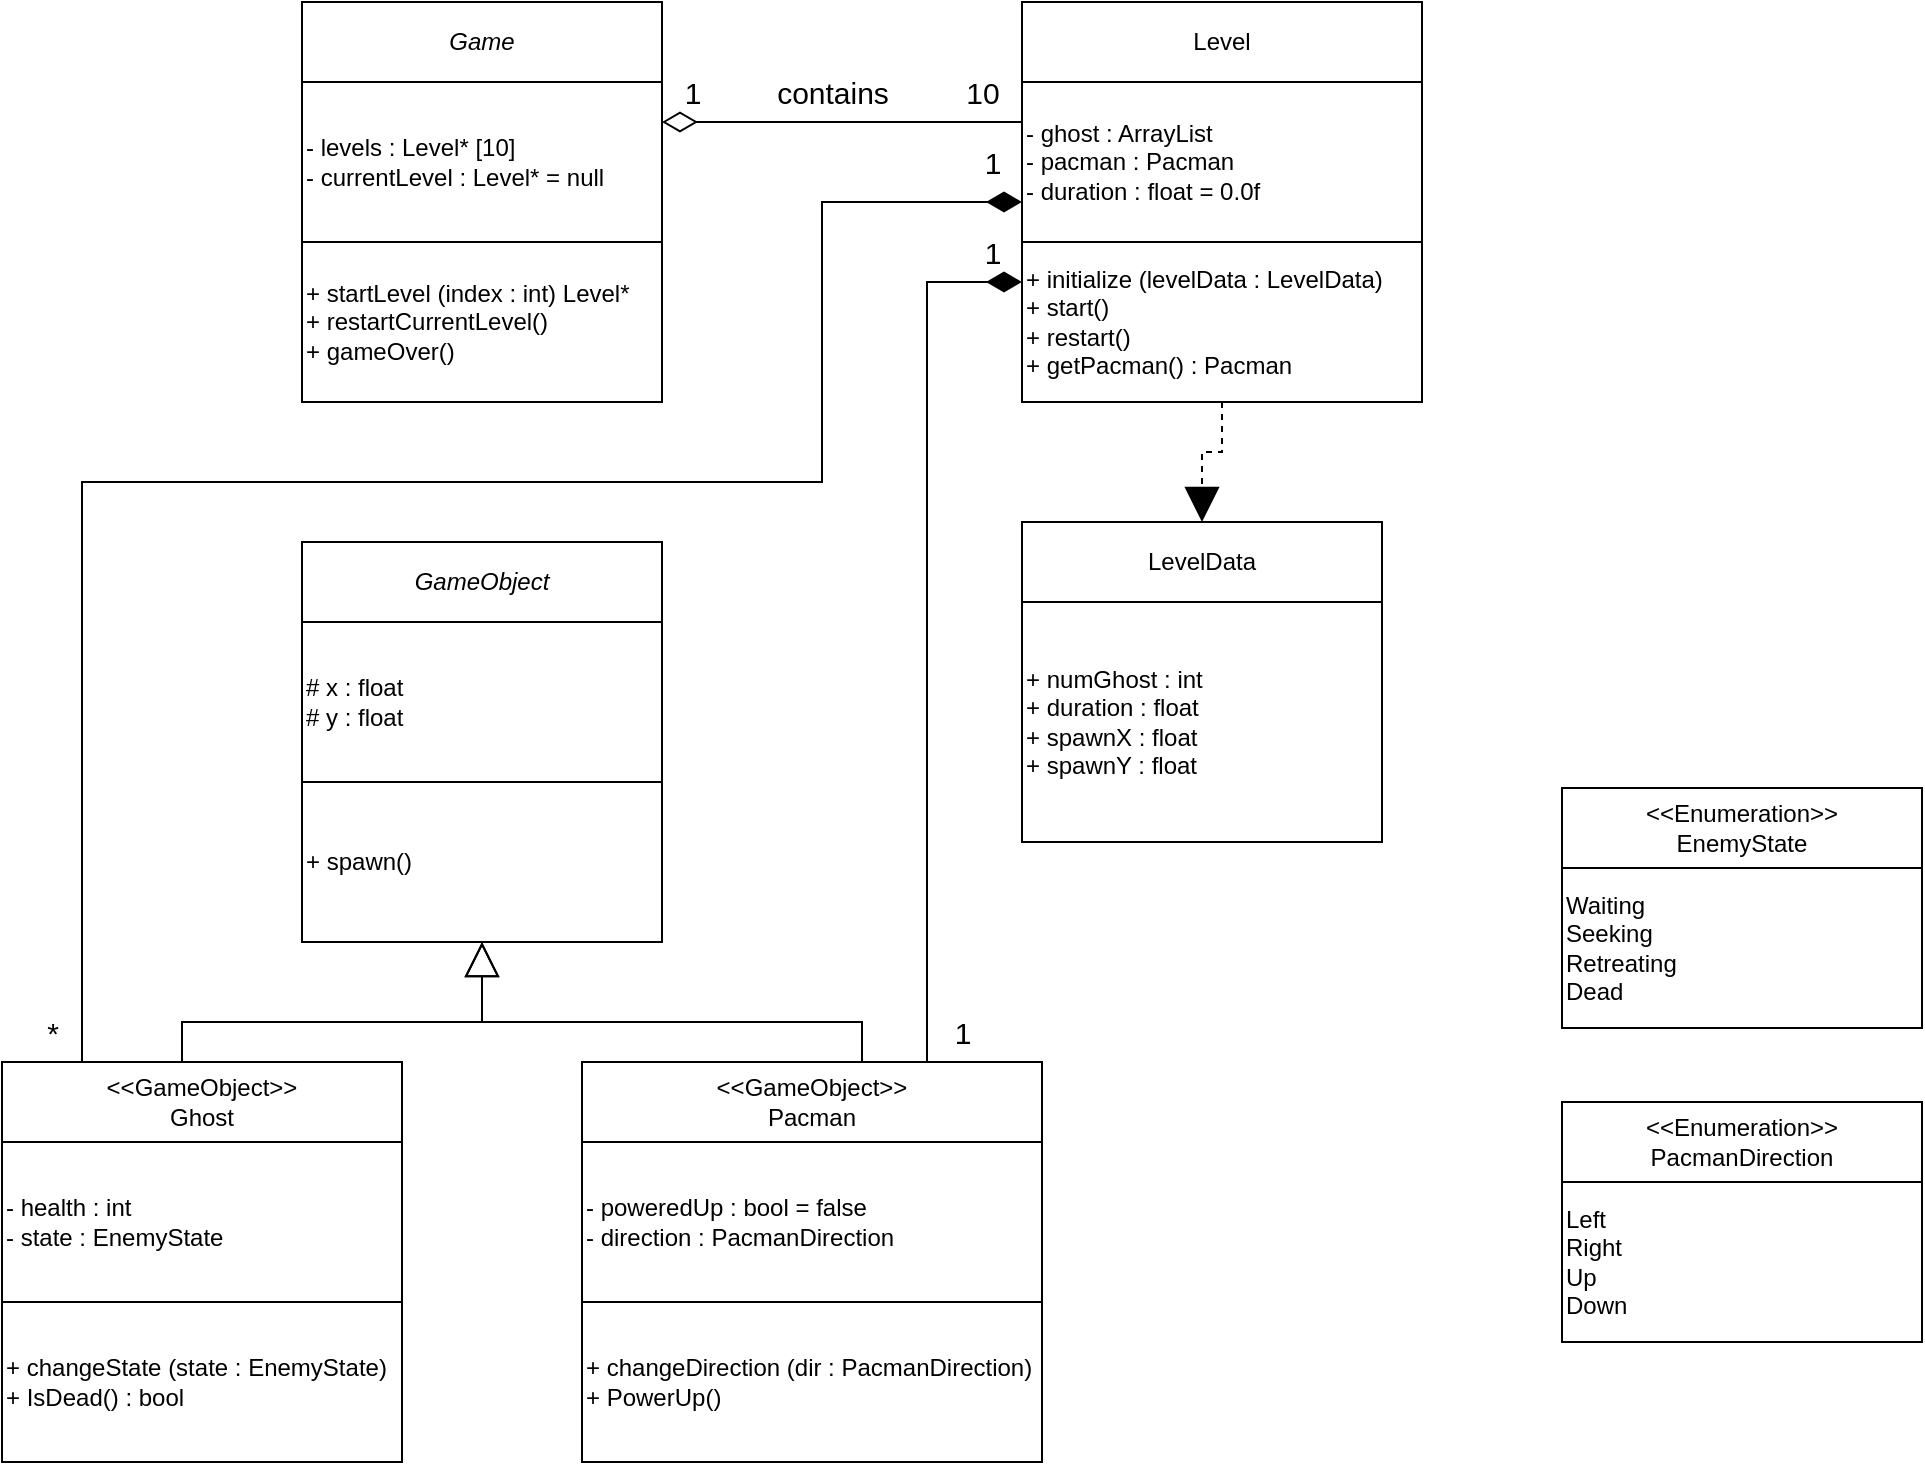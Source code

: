 <mxfile version="24.7.13">
  <diagram name="Page-1" id="e7e014a7-5840-1c2e-5031-d8a46d1fe8dd">
    <mxGraphModel dx="1722" dy="863" grid="1" gridSize="10" guides="1" tooltips="1" connect="1" arrows="1" fold="1" page="1" pageScale="1" pageWidth="1169" pageHeight="826" background="none" math="0" shadow="0">
      <root>
        <mxCell id="0" />
        <mxCell id="1" parent="0" />
        <mxCell id="s_FSHptF3gGW9Kq1OmkB-43" value="&lt;i&gt;Game&lt;/i&gt;" style="rounded=0;whiteSpace=wrap;html=1;" parent="1" vertex="1">
          <mxGeometry x="320" y="20" width="180" height="40" as="geometry" />
        </mxCell>
        <mxCell id="s_FSHptF3gGW9Kq1OmkB-44" value="- levels : Level* [10]&lt;div&gt;- currentLevel : Level* = null&lt;/div&gt;" style="rounded=0;whiteSpace=wrap;html=1;align=left;" parent="1" vertex="1">
          <mxGeometry x="320" y="60" width="180" height="80" as="geometry" />
        </mxCell>
        <mxCell id="s_FSHptF3gGW9Kq1OmkB-45" value="+ startLevel (index : int) Level*&lt;div&gt;+ restartCurrentLevel()&lt;/div&gt;&lt;div&gt;+ gameOver()&lt;/div&gt;" style="rounded=0;whiteSpace=wrap;html=1;align=left;" parent="1" vertex="1">
          <mxGeometry x="320" y="140" width="180" height="80" as="geometry" />
        </mxCell>
        <mxCell id="s_FSHptF3gGW9Kq1OmkB-71" style="edgeStyle=orthogonalEdgeStyle;rounded=0;orthogonalLoop=1;jettySize=auto;html=1;entryX=0.5;entryY=0;entryDx=0;entryDy=0;endSize=15;endArrow=block;endFill=1;dashed=1;" parent="1" source="s_FSHptF3gGW9Kq1OmkB-46" target="s_FSHptF3gGW9Kq1OmkB-54" edge="1">
          <mxGeometry relative="1" as="geometry" />
        </mxCell>
        <mxCell id="s_FSHptF3gGW9Kq1OmkB-46" value="+ initialize (levelData : LevelData)&lt;div&gt;+ start()&lt;/div&gt;&lt;div&gt;+ restart()&lt;/div&gt;&lt;div&gt;+ getPacman() : Pacman&lt;/div&gt;" style="rounded=0;whiteSpace=wrap;html=1;align=left;" parent="1" vertex="1">
          <mxGeometry x="680" y="140" width="200" height="80" as="geometry" />
        </mxCell>
        <mxCell id="s_FSHptF3gGW9Kq1OmkB-74" style="edgeStyle=orthogonalEdgeStyle;rounded=0;orthogonalLoop=1;jettySize=auto;html=1;exitX=0;exitY=0.25;exitDx=0;exitDy=0;entryX=1;entryY=0.25;entryDx=0;entryDy=0;endArrow=diamondThin;endFill=0;endSize=15;" parent="1" source="s_FSHptF3gGW9Kq1OmkB-47" target="s_FSHptF3gGW9Kq1OmkB-44" edge="1">
          <mxGeometry relative="1" as="geometry" />
        </mxCell>
        <mxCell id="s_FSHptF3gGW9Kq1OmkB-47" value="- ghost : ArrayList&lt;div&gt;- pacman : Pacman&lt;/div&gt;&lt;div&gt;- duration : float = 0.0f&lt;/div&gt;" style="rounded=0;whiteSpace=wrap;html=1;align=left;" parent="1" vertex="1">
          <mxGeometry x="680" y="60" width="200" height="80" as="geometry" />
        </mxCell>
        <mxCell id="s_FSHptF3gGW9Kq1OmkB-48" value="Level" style="rounded=0;whiteSpace=wrap;html=1;" parent="1" vertex="1">
          <mxGeometry x="680" y="20" width="200" height="40" as="geometry" />
        </mxCell>
        <mxCell id="s_FSHptF3gGW9Kq1OmkB-49" value="+ spawn()" style="rounded=0;whiteSpace=wrap;html=1;align=left;" parent="1" vertex="1">
          <mxGeometry x="320" y="410" width="180" height="80" as="geometry" />
        </mxCell>
        <mxCell id="s_FSHptF3gGW9Kq1OmkB-50" value="# x : float&lt;div&gt;# y : float&lt;/div&gt;" style="rounded=0;whiteSpace=wrap;html=1;align=left;" parent="1" vertex="1">
          <mxGeometry x="320" y="330" width="180" height="80" as="geometry" />
        </mxCell>
        <mxCell id="s_FSHptF3gGW9Kq1OmkB-51" value="&lt;i&gt;GameObject&lt;/i&gt;" style="rounded=0;whiteSpace=wrap;html=1;" parent="1" vertex="1">
          <mxGeometry x="320" y="290" width="180" height="40" as="geometry" />
        </mxCell>
        <mxCell id="s_FSHptF3gGW9Kq1OmkB-53" value="+ numGhost : int&lt;div&gt;+ duration : float&lt;/div&gt;&lt;div&gt;+ spawnX : float&lt;/div&gt;&lt;div&gt;+ spawnY : float&lt;/div&gt;" style="rounded=0;whiteSpace=wrap;html=1;align=left;" parent="1" vertex="1">
          <mxGeometry x="680" y="320" width="180" height="120" as="geometry" />
        </mxCell>
        <mxCell id="s_FSHptF3gGW9Kq1OmkB-54" value="LevelData" style="rounded=0;whiteSpace=wrap;html=1;" parent="1" vertex="1">
          <mxGeometry x="680" y="280" width="180" height="40" as="geometry" />
        </mxCell>
        <mxCell id="s_FSHptF3gGW9Kq1OmkB-56" value="Waiting&lt;div&gt;Seeking&lt;/div&gt;&lt;div&gt;Retreating&lt;/div&gt;&lt;div&gt;Dead&lt;/div&gt;" style="rounded=0;whiteSpace=wrap;html=1;align=left;" parent="1" vertex="1">
          <mxGeometry x="950" y="453" width="180" height="80" as="geometry" />
        </mxCell>
        <mxCell id="s_FSHptF3gGW9Kq1OmkB-57" value="&amp;lt;&amp;lt;Enumeration&amp;gt;&amp;gt;&lt;div&gt;EnemyState&lt;/div&gt;" style="rounded=0;whiteSpace=wrap;html=1;" parent="1" vertex="1">
          <mxGeometry x="950" y="413" width="180" height="40" as="geometry" />
        </mxCell>
        <mxCell id="s_FSHptF3gGW9Kq1OmkB-59" value="Left&lt;div&gt;Right&lt;/div&gt;&lt;div&gt;Up&lt;/div&gt;&lt;div&gt;Down&lt;/div&gt;" style="rounded=0;whiteSpace=wrap;html=1;align=left;" parent="1" vertex="1">
          <mxGeometry x="950" y="610" width="180" height="80" as="geometry" />
        </mxCell>
        <mxCell id="s_FSHptF3gGW9Kq1OmkB-60" value="&amp;lt;&amp;lt;Enumeration&amp;gt;&amp;gt;&lt;div&gt;PacmanDirection&lt;/div&gt;" style="rounded=0;whiteSpace=wrap;html=1;" parent="1" vertex="1">
          <mxGeometry x="950" y="570" width="180" height="40" as="geometry" />
        </mxCell>
        <mxCell id="s_FSHptF3gGW9Kq1OmkB-61" value="+ changeDirection (dir : PacmanDirection)&lt;div&gt;+ PowerUp()&lt;/div&gt;" style="rounded=0;whiteSpace=wrap;html=1;align=left;" parent="1" vertex="1">
          <mxGeometry x="460" y="670" width="230" height="80" as="geometry" />
        </mxCell>
        <mxCell id="s_FSHptF3gGW9Kq1OmkB-62" value="- poweredUp : bool = false&lt;div&gt;- direction : PacmanDirection&lt;/div&gt;" style="rounded=0;whiteSpace=wrap;html=1;align=left;" parent="1" vertex="1">
          <mxGeometry x="460" y="590" width="230" height="80" as="geometry" />
        </mxCell>
        <mxCell id="s_FSHptF3gGW9Kq1OmkB-68" style="edgeStyle=orthogonalEdgeStyle;rounded=0;orthogonalLoop=1;jettySize=auto;html=1;entryX=0.5;entryY=1;entryDx=0;entryDy=0;endArrow=block;endFill=0;endSize=15;" parent="1" source="s_FSHptF3gGW9Kq1OmkB-63" target="s_FSHptF3gGW9Kq1OmkB-49" edge="1">
          <mxGeometry relative="1" as="geometry">
            <Array as="points">
              <mxPoint x="600" y="530" />
              <mxPoint x="410" y="530" />
            </Array>
          </mxGeometry>
        </mxCell>
        <mxCell id="s_FSHptF3gGW9Kq1OmkB-73" style="edgeStyle=orthogonalEdgeStyle;rounded=0;orthogonalLoop=1;jettySize=auto;html=1;exitX=0.75;exitY=0;exitDx=0;exitDy=0;entryX=0;entryY=0.25;entryDx=0;entryDy=0;endArrow=diamondThin;endFill=1;endSize=15;" parent="1" source="s_FSHptF3gGW9Kq1OmkB-63" target="s_FSHptF3gGW9Kq1OmkB-46" edge="1">
          <mxGeometry relative="1" as="geometry" />
        </mxCell>
        <mxCell id="s_FSHptF3gGW9Kq1OmkB-63" value="&amp;lt;&amp;lt;GameObject&amp;gt;&amp;gt;&lt;div&gt;Pacman&lt;/div&gt;" style="rounded=0;whiteSpace=wrap;html=1;" parent="1" vertex="1">
          <mxGeometry x="460" y="550" width="230" height="40" as="geometry" />
        </mxCell>
        <mxCell id="s_FSHptF3gGW9Kq1OmkB-64" value="+ changeState (state : EnemyState)&lt;div&gt;+ IsDead() : bool&lt;/div&gt;" style="rounded=0;whiteSpace=wrap;html=1;align=left;" parent="1" vertex="1">
          <mxGeometry x="170" y="670" width="200" height="80" as="geometry" />
        </mxCell>
        <mxCell id="s_FSHptF3gGW9Kq1OmkB-65" value="- health : int&lt;div&gt;- state : EnemyState&lt;/div&gt;" style="rounded=0;whiteSpace=wrap;html=1;align=left;" parent="1" vertex="1">
          <mxGeometry x="170" y="590" width="200" height="80" as="geometry" />
        </mxCell>
        <mxCell id="s_FSHptF3gGW9Kq1OmkB-67" style="edgeStyle=orthogonalEdgeStyle;rounded=0;orthogonalLoop=1;jettySize=auto;html=1;entryX=0.5;entryY=1;entryDx=0;entryDy=0;endArrow=block;endFill=0;endSize=15;" parent="1" source="s_FSHptF3gGW9Kq1OmkB-66" target="s_FSHptF3gGW9Kq1OmkB-49" edge="1">
          <mxGeometry relative="1" as="geometry">
            <Array as="points">
              <mxPoint x="260" y="530" />
              <mxPoint x="410" y="530" />
            </Array>
          </mxGeometry>
        </mxCell>
        <mxCell id="s_FSHptF3gGW9Kq1OmkB-69" style="edgeStyle=orthogonalEdgeStyle;rounded=0;orthogonalLoop=1;jettySize=auto;html=1;entryX=0;entryY=0.75;entryDx=0;entryDy=0;endArrow=diamondThin;endFill=1;endSize=15;" parent="1" source="s_FSHptF3gGW9Kq1OmkB-66" target="s_FSHptF3gGW9Kq1OmkB-47" edge="1">
          <mxGeometry relative="1" as="geometry">
            <Array as="points">
              <mxPoint x="210" y="260" />
              <mxPoint x="580" y="260" />
              <mxPoint x="580" y="120" />
            </Array>
          </mxGeometry>
        </mxCell>
        <mxCell id="s_FSHptF3gGW9Kq1OmkB-66" value="&amp;lt;&amp;lt;GameObject&amp;gt;&amp;gt;&lt;br&gt;Ghost" style="rounded=0;whiteSpace=wrap;html=1;" parent="1" vertex="1">
          <mxGeometry x="170" y="550" width="200" height="40" as="geometry" />
        </mxCell>
        <mxCell id="s_FSHptF3gGW9Kq1OmkB-75" value="1" style="text;html=1;align=center;verticalAlign=middle;resizable=0;points=[];autosize=1;strokeColor=none;fillColor=none;fontSize=15;" parent="1" vertex="1">
          <mxGeometry x="635" y="520" width="30" height="30" as="geometry" />
        </mxCell>
        <mxCell id="s_FSHptF3gGW9Kq1OmkB-76" value="1" style="text;html=1;align=center;verticalAlign=middle;resizable=0;points=[];autosize=1;strokeColor=none;fillColor=none;fontSize=15;" parent="1" vertex="1">
          <mxGeometry x="500" y="50" width="30" height="30" as="geometry" />
        </mxCell>
        <mxCell id="s_FSHptF3gGW9Kq1OmkB-77" value="1" style="text;html=1;align=center;verticalAlign=middle;resizable=0;points=[];autosize=1;strokeColor=none;fillColor=none;fontSize=15;" parent="1" vertex="1">
          <mxGeometry x="650" y="85" width="30" height="30" as="geometry" />
        </mxCell>
        <mxCell id="s_FSHptF3gGW9Kq1OmkB-78" value="1" style="text;html=1;align=center;verticalAlign=middle;resizable=0;points=[];autosize=1;strokeColor=none;fillColor=none;fontSize=15;" parent="1" vertex="1">
          <mxGeometry x="650" y="130" width="30" height="30" as="geometry" />
        </mxCell>
        <mxCell id="s_FSHptF3gGW9Kq1OmkB-79" value="*" style="text;html=1;align=center;verticalAlign=middle;resizable=0;points=[];autosize=1;strokeColor=none;fillColor=none;fontSize=15;" parent="1" vertex="1">
          <mxGeometry x="180" y="520" width="30" height="30" as="geometry" />
        </mxCell>
        <mxCell id="s_FSHptF3gGW9Kq1OmkB-80" value="10" style="text;html=1;align=center;verticalAlign=middle;resizable=0;points=[];autosize=1;strokeColor=none;fillColor=none;fontSize=15;" parent="1" vertex="1">
          <mxGeometry x="640" y="50" width="40" height="30" as="geometry" />
        </mxCell>
        <mxCell id="s_FSHptF3gGW9Kq1OmkB-81" value="contains" style="text;html=1;align=center;verticalAlign=middle;resizable=0;points=[];autosize=1;strokeColor=none;fillColor=none;fontSize=15;" parent="1" vertex="1">
          <mxGeometry x="544.5" y="50" width="80" height="30" as="geometry" />
        </mxCell>
      </root>
    </mxGraphModel>
  </diagram>
</mxfile>
